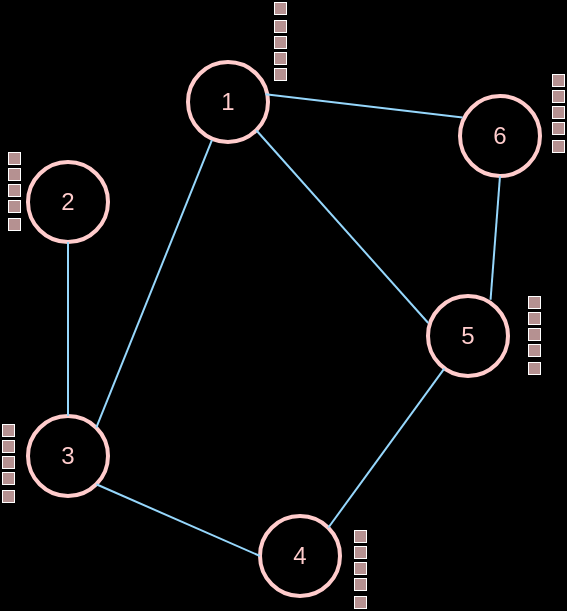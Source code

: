 <mxfile version="24.8.0">
  <diagram name="Pagina-1" id="ntBaGgcTTkCeSmaBw1pK">
    <mxGraphModel dx="884" dy="626" grid="0" gridSize="10" guides="1" tooltips="1" connect="1" arrows="1" fold="1" page="1" pageScale="1" pageWidth="1654" pageHeight="1169" background="#000000" math="0" shadow="0">
      <root>
        <mxCell id="0" />
        <mxCell id="1" parent="0" />
        <mxCell id="f_DECfh5fEgchAXclDWt-2" value="2" style="ellipse;whiteSpace=wrap;html=1;aspect=fixed;strokeWidth=2;fillColor=#000000;fontColor=#FFCCCC;strokeColor=#FFCCCC;" vertex="1" parent="1">
          <mxGeometry x="100" y="333" width="40" height="40" as="geometry" />
        </mxCell>
        <mxCell id="f_DECfh5fEgchAXclDWt-3" value="3" style="ellipse;whiteSpace=wrap;html=1;aspect=fixed;strokeWidth=2;fillColor=#000000;fontColor=#FFCCCC;strokeColor=#FFCCCC;" vertex="1" parent="1">
          <mxGeometry x="100" y="460" width="40" height="40" as="geometry" />
        </mxCell>
        <mxCell id="f_DECfh5fEgchAXclDWt-4" value="6" style="ellipse;whiteSpace=wrap;html=1;aspect=fixed;strokeWidth=2;fillColor=#000000;fontColor=#FFCCCC;strokeColor=#FFCCCC;" vertex="1" parent="1">
          <mxGeometry x="316" y="300" width="40" height="40" as="geometry" />
        </mxCell>
        <mxCell id="f_DECfh5fEgchAXclDWt-5" value="5" style="ellipse;whiteSpace=wrap;html=1;aspect=fixed;strokeWidth=2;fillColor=#000000;fontColor=#FFCCCC;strokeColor=#FFCCCC;" vertex="1" parent="1">
          <mxGeometry x="300" y="400" width="40" height="40" as="geometry" />
        </mxCell>
        <mxCell id="f_DECfh5fEgchAXclDWt-6" value="4" style="ellipse;whiteSpace=wrap;html=1;aspect=fixed;strokeWidth=2;fillColor=#000000;fontColor=#FFCCCC;strokeColor=#FFCCCC;" vertex="1" parent="1">
          <mxGeometry x="216" y="510" width="40" height="40" as="geometry" />
        </mxCell>
        <mxCell id="f_DECfh5fEgchAXclDWt-7" value="1" style="ellipse;whiteSpace=wrap;html=1;aspect=fixed;strokeWidth=2;fillColor=#000000;fontColor=#FFCCCC;strokeColor=#FFCCCC;" vertex="1" parent="1">
          <mxGeometry x="180" y="283" width="40" height="40" as="geometry" />
        </mxCell>
        <mxCell id="f_DECfh5fEgchAXclDWt-10" value="" style="endArrow=none;html=1;rounded=0;exitX=1;exitY=0;exitDx=0;exitDy=0;strokeColor=#96D7FC;" edge="1" parent="1" source="f_DECfh5fEgchAXclDWt-6" target="f_DECfh5fEgchAXclDWt-5">
          <mxGeometry width="50" height="50" relative="1" as="geometry">
            <mxPoint x="241" y="505" as="sourcePoint" />
            <mxPoint x="291" y="455" as="targetPoint" />
          </mxGeometry>
        </mxCell>
        <mxCell id="f_DECfh5fEgchAXclDWt-11" value="" style="endArrow=none;html=1;rounded=0;exitX=0.782;exitY=0.047;exitDx=0;exitDy=0;strokeColor=#96D7FC;entryX=0.5;entryY=1;entryDx=0;entryDy=0;exitPerimeter=0;" edge="1" parent="1" source="f_DECfh5fEgchAXclDWt-5" target="f_DECfh5fEgchAXclDWt-4">
          <mxGeometry width="50" height="50" relative="1" as="geometry">
            <mxPoint x="320" y="400" as="sourcePoint" />
            <mxPoint x="384" y="310" as="targetPoint" />
          </mxGeometry>
        </mxCell>
        <mxCell id="f_DECfh5fEgchAXclDWt-12" value="" style="endArrow=none;html=1;rounded=0;exitX=0;exitY=0.5;exitDx=0;exitDy=0;entryX=1;entryY=1;entryDx=0;entryDy=0;strokeColor=#96D7FC;" edge="1" parent="1" source="f_DECfh5fEgchAXclDWt-6" target="f_DECfh5fEgchAXclDWt-3">
          <mxGeometry width="50" height="50" relative="1" as="geometry">
            <mxPoint x="241" y="505" as="sourcePoint" />
            <mxPoint x="291" y="455" as="targetPoint" />
          </mxGeometry>
        </mxCell>
        <mxCell id="f_DECfh5fEgchAXclDWt-13" value="" style="endArrow=none;html=1;rounded=0;exitX=0.5;exitY=0;exitDx=0;exitDy=0;entryX=0.5;entryY=1;entryDx=0;entryDy=0;strokeColor=#96D7FC;" edge="1" parent="1" source="f_DECfh5fEgchAXclDWt-3" target="f_DECfh5fEgchAXclDWt-2">
          <mxGeometry width="50" height="50" relative="1" as="geometry">
            <mxPoint x="225" y="494" as="sourcePoint" />
            <mxPoint x="275" y="444" as="targetPoint" />
          </mxGeometry>
        </mxCell>
        <mxCell id="f_DECfh5fEgchAXclDWt-14" value="" style="endArrow=none;html=1;rounded=0;exitX=1;exitY=0;exitDx=0;exitDy=0;entryX=0.299;entryY=0.977;entryDx=0;entryDy=0;entryPerimeter=0;strokeColor=#96D7FC;" edge="1" parent="1" source="f_DECfh5fEgchAXclDWt-3" target="f_DECfh5fEgchAXclDWt-7">
          <mxGeometry width="50" height="50" relative="1" as="geometry">
            <mxPoint x="225" y="494" as="sourcePoint" />
            <mxPoint x="275" y="444" as="targetPoint" />
          </mxGeometry>
        </mxCell>
        <mxCell id="f_DECfh5fEgchAXclDWt-15" value="" style="endArrow=none;html=1;rounded=0;entryX=0.003;entryY=0.338;entryDx=0;entryDy=0;entryPerimeter=0;exitX=1;exitY=1;exitDx=0;exitDy=0;strokeColor=#96D7FC;" edge="1" parent="1" source="f_DECfh5fEgchAXclDWt-7" target="f_DECfh5fEgchAXclDWt-5">
          <mxGeometry width="50" height="50" relative="1" as="geometry">
            <mxPoint x="225" y="440" as="sourcePoint" />
            <mxPoint x="275" y="390" as="targetPoint" />
          </mxGeometry>
        </mxCell>
        <mxCell id="f_DECfh5fEgchAXclDWt-16" value="" style="endArrow=none;html=1;rounded=0;entryX=0.033;entryY=0.268;entryDx=0;entryDy=0;entryPerimeter=0;exitX=0.968;exitY=0.402;exitDx=0;exitDy=0;exitPerimeter=0;strokeColor=#96D7FC;" edge="1" parent="1" source="f_DECfh5fEgchAXclDWt-7" target="f_DECfh5fEgchAXclDWt-4">
          <mxGeometry width="50" height="50" relative="1" as="geometry">
            <mxPoint x="225" y="440" as="sourcePoint" />
            <mxPoint x="275" y="390" as="targetPoint" />
          </mxGeometry>
        </mxCell>
        <mxCell id="f_DECfh5fEgchAXclDWt-17" value="" style="whiteSpace=wrap;html=1;aspect=fixed;fillColor=#B59191;strokeColor=#FFFFFF;strokeWidth=0.5;" vertex="1" parent="1">
          <mxGeometry x="263" y="517" width="6" height="6" as="geometry" />
        </mxCell>
        <mxCell id="f_DECfh5fEgchAXclDWt-18" value="" style="whiteSpace=wrap;html=1;aspect=fixed;fillColor=#B59191;strokeColor=#FFFFFF;strokeWidth=0.5;" vertex="1" parent="1">
          <mxGeometry x="263" y="525" width="6" height="6" as="geometry" />
        </mxCell>
        <mxCell id="f_DECfh5fEgchAXclDWt-19" value="" style="whiteSpace=wrap;html=1;aspect=fixed;fillColor=#B59191;strokeColor=#FFFFFF;strokeWidth=0.5;" vertex="1" parent="1">
          <mxGeometry x="263" y="533" width="6" height="6" as="geometry" />
        </mxCell>
        <mxCell id="f_DECfh5fEgchAXclDWt-20" value="" style="whiteSpace=wrap;html=1;aspect=fixed;fillColor=#B59191;strokeColor=#FFFFFF;strokeWidth=0.5;" vertex="1" parent="1">
          <mxGeometry x="263" y="550" width="6" height="6" as="geometry" />
        </mxCell>
        <mxCell id="f_DECfh5fEgchAXclDWt-21" value="" style="whiteSpace=wrap;html=1;aspect=fixed;fillColor=#B59191;strokeColor=#FFFFFF;strokeWidth=0.5;" vertex="1" parent="1">
          <mxGeometry x="263" y="541" width="6" height="6" as="geometry" />
        </mxCell>
        <mxCell id="f_DECfh5fEgchAXclDWt-24" value="" style="whiteSpace=wrap;html=1;aspect=fixed;fillColor=#B59191;strokeColor=#FFFFFF;strokeWidth=0.5;" vertex="1" parent="1">
          <mxGeometry x="350" y="400" width="6" height="6" as="geometry" />
        </mxCell>
        <mxCell id="f_DECfh5fEgchAXclDWt-25" value="" style="whiteSpace=wrap;html=1;aspect=fixed;fillColor=#B59191;strokeColor=#FFFFFF;strokeWidth=0.5;" vertex="1" parent="1">
          <mxGeometry x="350" y="408" width="6" height="6" as="geometry" />
        </mxCell>
        <mxCell id="f_DECfh5fEgchAXclDWt-26" value="" style="whiteSpace=wrap;html=1;aspect=fixed;fillColor=#B59191;strokeColor=#FFFFFF;strokeWidth=0.5;" vertex="1" parent="1">
          <mxGeometry x="350" y="416" width="6" height="6" as="geometry" />
        </mxCell>
        <mxCell id="f_DECfh5fEgchAXclDWt-27" value="" style="whiteSpace=wrap;html=1;aspect=fixed;fillColor=#B59191;strokeColor=#FFFFFF;strokeWidth=0.5;" vertex="1" parent="1">
          <mxGeometry x="350" y="433" width="6" height="6" as="geometry" />
        </mxCell>
        <mxCell id="f_DECfh5fEgchAXclDWt-28" value="" style="whiteSpace=wrap;html=1;aspect=fixed;fillColor=#B59191;strokeColor=#FFFFFF;strokeWidth=0.5;" vertex="1" parent="1">
          <mxGeometry x="350" y="424" width="6" height="6" as="geometry" />
        </mxCell>
        <mxCell id="f_DECfh5fEgchAXclDWt-34" value="" style="whiteSpace=wrap;html=1;aspect=fixed;fillColor=#B59191;strokeColor=#FFFFFF;strokeWidth=0.5;" vertex="1" parent="1">
          <mxGeometry x="362" y="289" width="6" height="6" as="geometry" />
        </mxCell>
        <mxCell id="f_DECfh5fEgchAXclDWt-35" value="" style="whiteSpace=wrap;html=1;aspect=fixed;fillColor=#B59191;strokeColor=#FFFFFF;strokeWidth=0.5;" vertex="1" parent="1">
          <mxGeometry x="362" y="297" width="6" height="6" as="geometry" />
        </mxCell>
        <mxCell id="f_DECfh5fEgchAXclDWt-36" value="" style="whiteSpace=wrap;html=1;aspect=fixed;fillColor=#B59191;strokeColor=#FFFFFF;strokeWidth=0.5;" vertex="1" parent="1">
          <mxGeometry x="362" y="305" width="6" height="6" as="geometry" />
        </mxCell>
        <mxCell id="f_DECfh5fEgchAXclDWt-37" value="" style="whiteSpace=wrap;html=1;aspect=fixed;fillColor=#B59191;strokeColor=#FFFFFF;strokeWidth=0.5;" vertex="1" parent="1">
          <mxGeometry x="362" y="322" width="6" height="6" as="geometry" />
        </mxCell>
        <mxCell id="f_DECfh5fEgchAXclDWt-38" value="" style="whiteSpace=wrap;html=1;aspect=fixed;fillColor=#B59191;strokeColor=#FFFFFF;strokeWidth=0.5;" vertex="1" parent="1">
          <mxGeometry x="362" y="313" width="6" height="6" as="geometry" />
        </mxCell>
        <mxCell id="f_DECfh5fEgchAXclDWt-39" value="" style="whiteSpace=wrap;html=1;aspect=fixed;fillColor=#B59191;strokeColor=#FFFFFF;strokeWidth=0.5;" vertex="1" parent="1">
          <mxGeometry x="223" y="262" width="6" height="6" as="geometry" />
        </mxCell>
        <mxCell id="f_DECfh5fEgchAXclDWt-40" value="" style="whiteSpace=wrap;html=1;aspect=fixed;fillColor=#B59191;strokeColor=#FFFFFF;strokeWidth=0.5;" vertex="1" parent="1">
          <mxGeometry x="223" y="270" width="6" height="6" as="geometry" />
        </mxCell>
        <mxCell id="f_DECfh5fEgchAXclDWt-41" value="" style="whiteSpace=wrap;html=1;aspect=fixed;fillColor=#B59191;strokeColor=#FFFFFF;strokeWidth=0.5;" vertex="1" parent="1">
          <mxGeometry x="223" y="278" width="6" height="6" as="geometry" />
        </mxCell>
        <mxCell id="f_DECfh5fEgchAXclDWt-42" value="" style="whiteSpace=wrap;html=1;aspect=fixed;fillColor=#B59191;strokeColor=#FFFFFF;strokeWidth=0.5;" vertex="1" parent="1">
          <mxGeometry x="223" y="253" width="6" height="6" as="geometry" />
        </mxCell>
        <mxCell id="f_DECfh5fEgchAXclDWt-43" value="" style="whiteSpace=wrap;html=1;aspect=fixed;fillColor=#B59191;strokeColor=#FFFFFF;strokeWidth=0.5;" vertex="1" parent="1">
          <mxGeometry x="223" y="286" width="6" height="6" as="geometry" />
        </mxCell>
        <mxCell id="f_DECfh5fEgchAXclDWt-44" value="" style="whiteSpace=wrap;html=1;aspect=fixed;fillColor=#B59191;strokeColor=#FFFFFF;strokeWidth=0.5;" vertex="1" parent="1">
          <mxGeometry x="87" y="464" width="6" height="6" as="geometry" />
        </mxCell>
        <mxCell id="f_DECfh5fEgchAXclDWt-45" value="" style="whiteSpace=wrap;html=1;aspect=fixed;fillColor=#B59191;strokeColor=#FFFFFF;strokeWidth=0.5;" vertex="1" parent="1">
          <mxGeometry x="87" y="472" width="6" height="6" as="geometry" />
        </mxCell>
        <mxCell id="f_DECfh5fEgchAXclDWt-46" value="" style="whiteSpace=wrap;html=1;aspect=fixed;fillColor=#B59191;strokeColor=#FFFFFF;strokeWidth=0.5;" vertex="1" parent="1">
          <mxGeometry x="87" y="480" width="6" height="6" as="geometry" />
        </mxCell>
        <mxCell id="f_DECfh5fEgchAXclDWt-47" value="" style="whiteSpace=wrap;html=1;aspect=fixed;fillColor=#B59191;strokeColor=#FFFFFF;strokeWidth=0.5;" vertex="1" parent="1">
          <mxGeometry x="87" y="497" width="6" height="6" as="geometry" />
        </mxCell>
        <mxCell id="f_DECfh5fEgchAXclDWt-48" value="" style="whiteSpace=wrap;html=1;aspect=fixed;fillColor=#B59191;strokeColor=#FFFFFF;strokeWidth=0.5;" vertex="1" parent="1">
          <mxGeometry x="87" y="488" width="6" height="6" as="geometry" />
        </mxCell>
        <mxCell id="f_DECfh5fEgchAXclDWt-49" value="" style="whiteSpace=wrap;html=1;aspect=fixed;fillColor=#B59191;strokeColor=#FFFFFF;strokeWidth=0.5;" vertex="1" parent="1">
          <mxGeometry x="90" y="328" width="6" height="6" as="geometry" />
        </mxCell>
        <mxCell id="f_DECfh5fEgchAXclDWt-50" value="" style="whiteSpace=wrap;html=1;aspect=fixed;fillColor=#B59191;strokeColor=#FFFFFF;strokeWidth=0.5;" vertex="1" parent="1">
          <mxGeometry x="90" y="336" width="6" height="6" as="geometry" />
        </mxCell>
        <mxCell id="f_DECfh5fEgchAXclDWt-51" value="" style="whiteSpace=wrap;html=1;aspect=fixed;fillColor=#B59191;strokeColor=#FFFFFF;strokeWidth=0.5;" vertex="1" parent="1">
          <mxGeometry x="90" y="344" width="6" height="6" as="geometry" />
        </mxCell>
        <mxCell id="f_DECfh5fEgchAXclDWt-52" value="" style="whiteSpace=wrap;html=1;aspect=fixed;fillColor=#B59191;strokeColor=#FFFFFF;strokeWidth=0.5;" vertex="1" parent="1">
          <mxGeometry x="90" y="361" width="6" height="6" as="geometry" />
        </mxCell>
        <mxCell id="f_DECfh5fEgchAXclDWt-53" value="" style="whiteSpace=wrap;html=1;aspect=fixed;fillColor=#B59191;strokeColor=#FFFFFF;strokeWidth=0.5;" vertex="1" parent="1">
          <mxGeometry x="90" y="352" width="6" height="6" as="geometry" />
        </mxCell>
      </root>
    </mxGraphModel>
  </diagram>
</mxfile>

